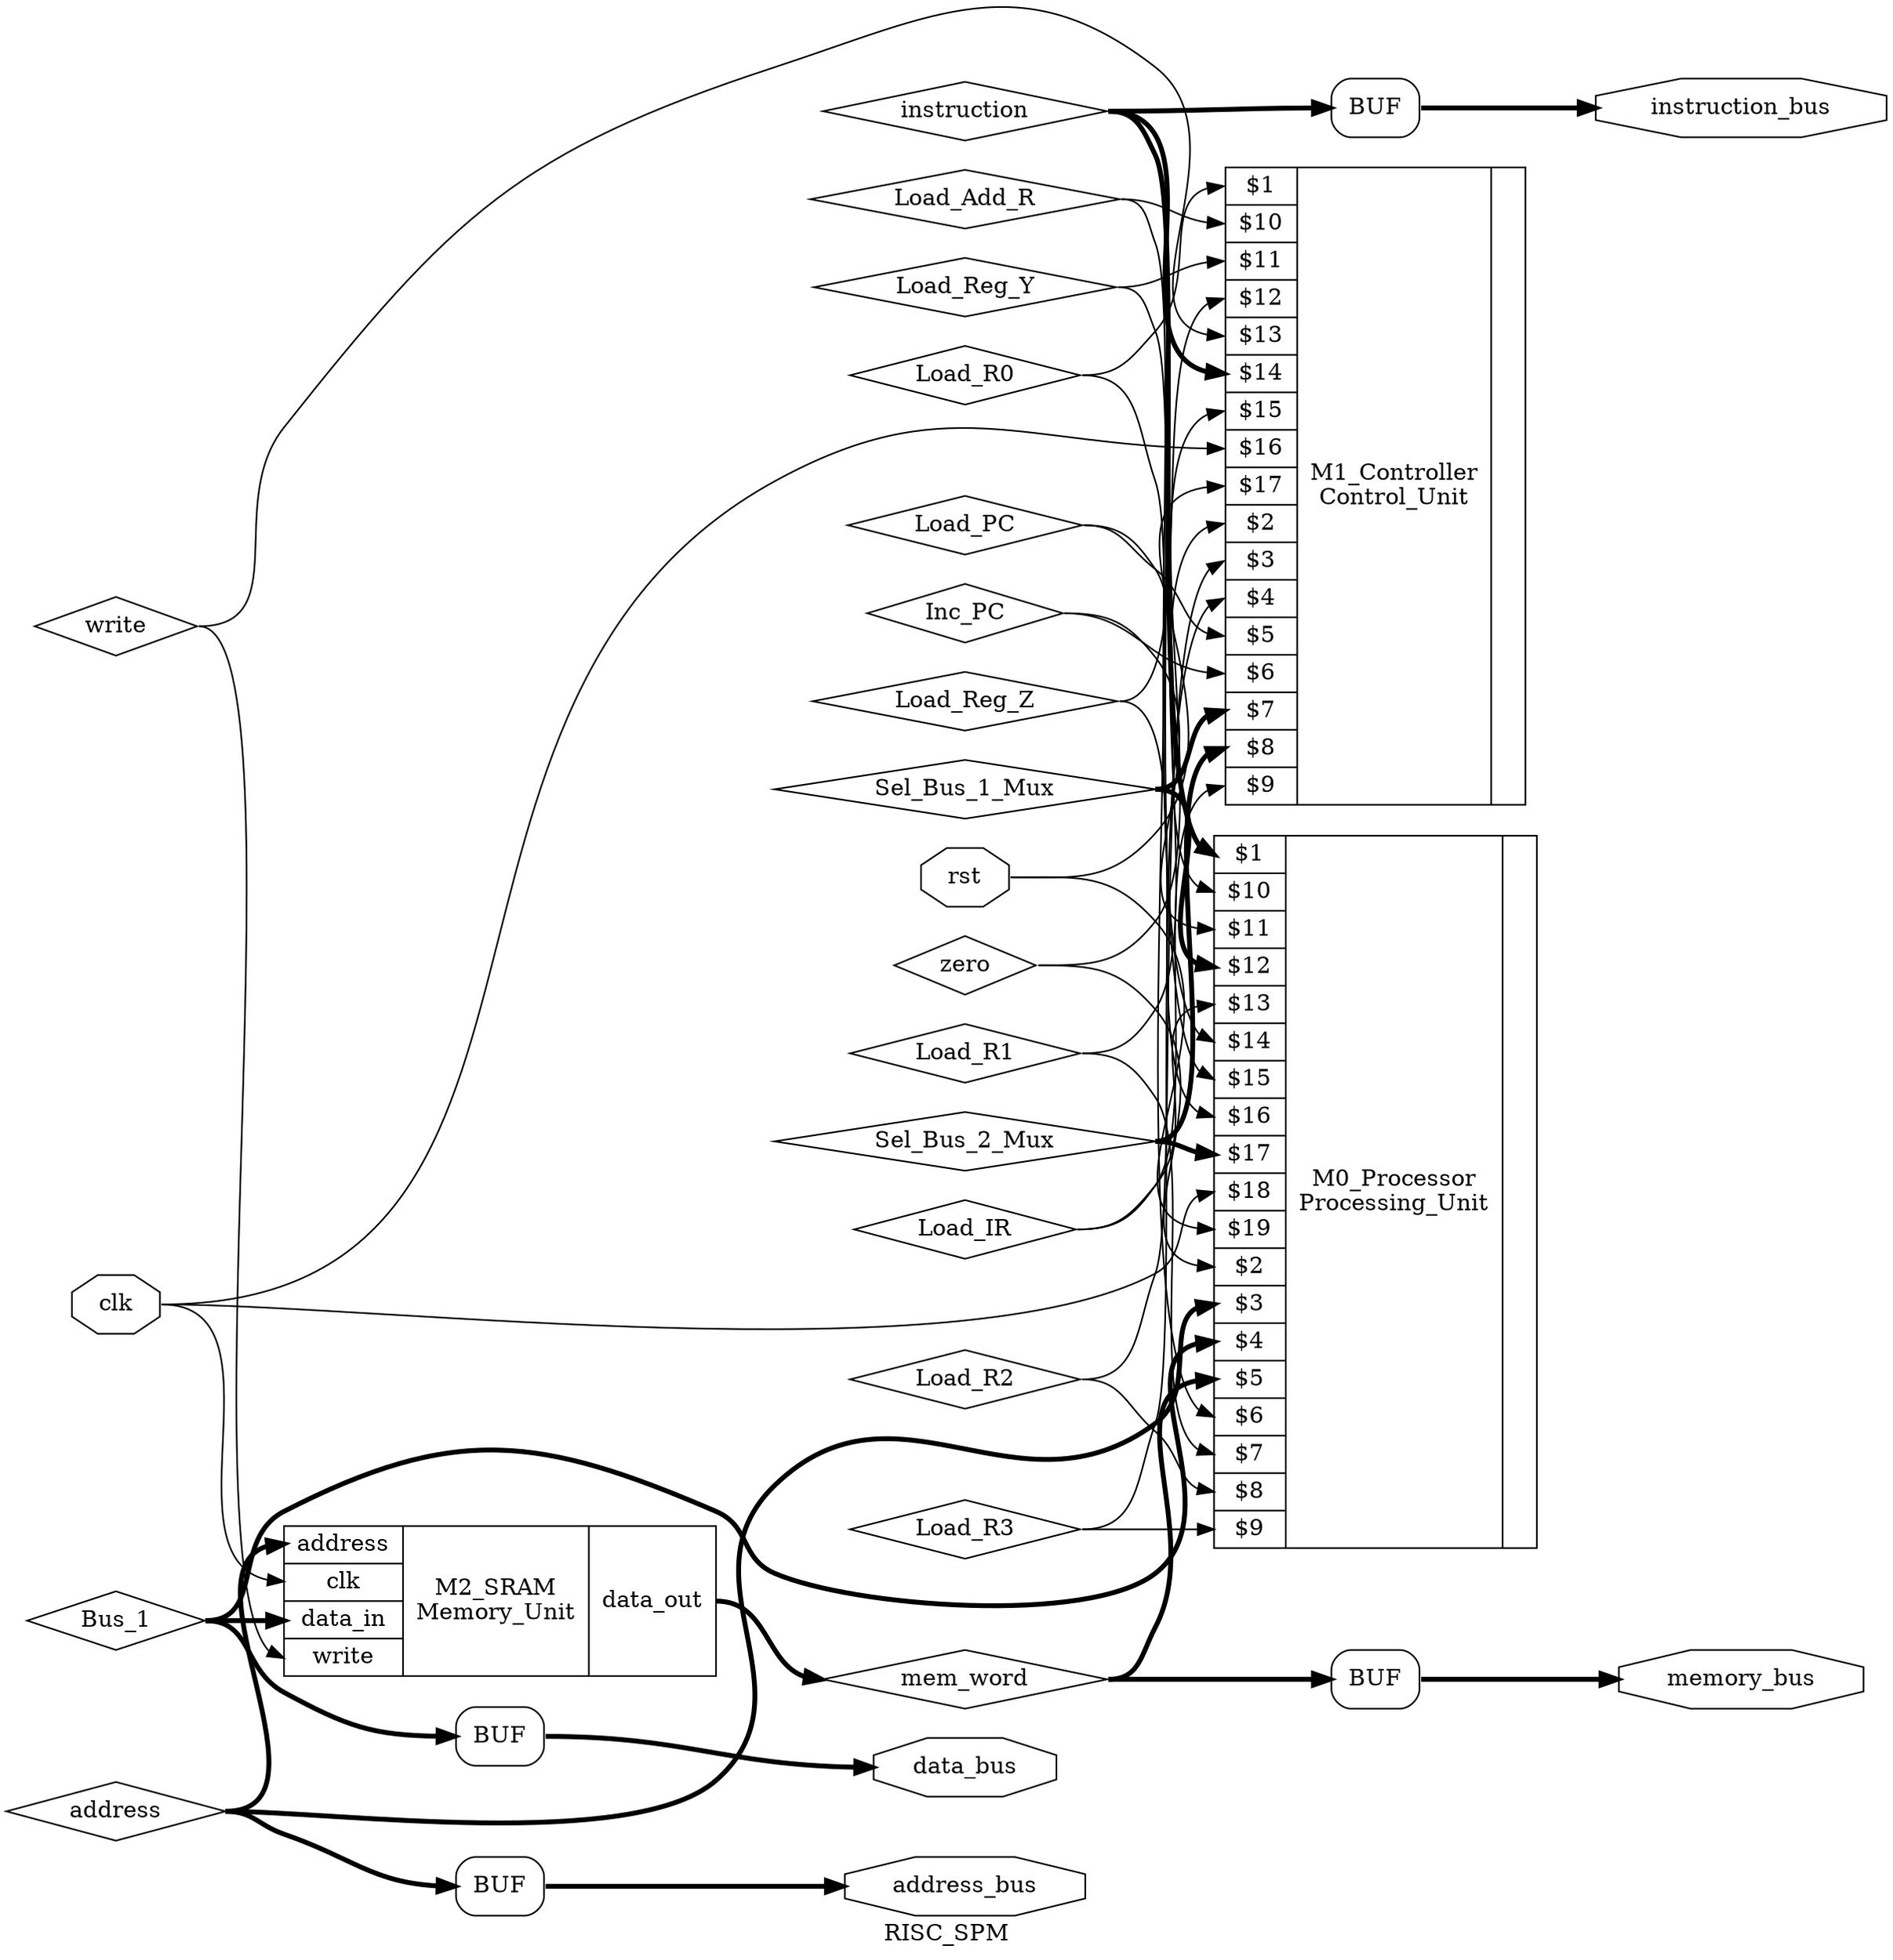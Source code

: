 digraph "RISC_SPM" {
label="RISC_SPM";
rankdir="LR";
remincross=true;
n1 [ shape=diamond, label="write", color="black", fontcolor="black" ];
n2 [ shape=diamond, label="Load_Reg_Z", color="black", fontcolor="black" ];
n3 [ shape=diamond, label="Load_Reg_Y", color="black", fontcolor="black" ];
n4 [ shape=diamond, label="Load_Add_R", color="black", fontcolor="black" ];
n5 [ shape=diamond, label="Load_IR", color="black", fontcolor="black" ];
n6 [ shape=diamond, label="Inc_PC", color="black", fontcolor="black" ];
n7 [ shape=diamond, label="Load_PC", color="black", fontcolor="black" ];
n8 [ shape=diamond, label="Load_R3", color="black", fontcolor="black" ];
n9 [ shape=diamond, label="Load_R2", color="black", fontcolor="black" ];
n10 [ shape=diamond, label="Load_R1", color="black", fontcolor="black" ];
n11 [ shape=diamond, label="Load_R0", color="black", fontcolor="black" ];
n12 [ shape=diamond, label="mem_word", color="black", fontcolor="black" ];
n13 [ shape=diamond, label="Bus_1", color="black", fontcolor="black" ];
n14 [ shape=diamond, label="address", color="black", fontcolor="black" ];
n15 [ shape=diamond, label="instruction", color="black", fontcolor="black" ];
n16 [ shape=diamond, label="zero", color="black", fontcolor="black" ];
n17 [ shape=diamond, label="Sel_Bus_2_Mux", color="black", fontcolor="black" ];
n18 [ shape=diamond, label="Sel_Bus_1_Mux", color="black", fontcolor="black" ];
n19 [ shape=octagon, label="instruction_bus", color="black", fontcolor="black" ];
n20 [ shape=octagon, label="memory_bus", color="black", fontcolor="black" ];
n21 [ shape=octagon, label="address_bus", color="black", fontcolor="black" ];
n22 [ shape=octagon, label="data_bus", color="black", fontcolor="black" ];
n23 [ shape=octagon, label="rst", color="black", fontcolor="black" ];
n24 [ shape=octagon, label="clk", color="black", fontcolor="black" ];
c27 [ shape=record, label="{{<p14> address|<p24> clk|<p25> data_in|<p1> write}|M2_SRAM\nMemory_Unit|{<p26> data_out}}" ];
c45 [ shape=record, label="{{<p28> $1|<p29> $10|<p30> $11|<p31> $12|<p32> $13|<p33> $14|<p34> $15|<p35> $16|<p36> $17|<p37> $2|<p38> $3|<p39> $4|<p40> $5|<p41> $6|<p42> $7|<p43> $8|<p44> $9}|M1_Controller\nControl_Unit|{}}" ];
c48 [ shape=record, label="{{<p28> $1|<p29> $10|<p30> $11|<p31> $12|<p32> $13|<p33> $14|<p34> $15|<p35> $16|<p36> $17|<p46> $18|<p47> $19|<p37> $2|<p38> $3|<p39> $4|<p40> $5|<p41> $6|<p42> $7|<p43> $8|<p44> $9}|M0_Processor\nProcessing_Unit|{}}" ];
x0 [shape=box, style=rounded, label="BUF"];
x1 [shape=box, style=rounded, label="BUF"];
x2 [shape=box, style=rounded, label="BUF"];
x3 [shape=box, style=rounded, label="BUF"];
n1:e -> c27:p1:w [color="black", label=""];
n1:e -> c45:p32:w [color="black", label=""];
n10:e -> c45:p37:w [color="black", label=""];
n10:e -> c48:p42:w [color="black", label=""];
n11:e -> c45:p28:w [color="black", label=""];
n11:e -> c48:p41:w [color="black", label=""];
c27:p26:e -> n12:w [color="black", style="setlinewidth(3)", label=""];
n12:e -> c48:p40:w [color="black", style="setlinewidth(3)", label=""];
n12:e -> x2:w:w [color="black", style="setlinewidth(3)", label=""];
n13:e -> c27:p25:w [color="black", style="setlinewidth(3)", label=""];
n13:e -> c48:p39:w [color="black", style="setlinewidth(3)", label=""];
n13:e -> x0:w:w [color="black", style="setlinewidth(3)", label=""];
n14:e -> c27:p14:w [color="black", style="setlinewidth(3)", label=""];
n14:e -> c48:p38:w [color="black", style="setlinewidth(3)", label=""];
n14:e -> x1:w:w [color="black", style="setlinewidth(3)", label=""];
n15:e -> c45:p33:w [color="black", style="setlinewidth(3)", label=""];
n15:e -> c48:p28:w [color="black", style="setlinewidth(3)", label=""];
n15:e -> x3:w:w [color="black", style="setlinewidth(3)", label=""];
n16:e -> c45:p34:w [color="black", label=""];
n16:e -> c48:p37:w [color="black", label=""];
n17:e -> c45:p43:w [color="black", style="setlinewidth(3)", label=""];
n17:e -> c48:p36:w [color="black", style="setlinewidth(3)", label=""];
n18:e -> c45:p42:w [color="black", style="setlinewidth(3)", label=""];
n18:e -> c48:p31:w [color="black", style="setlinewidth(3)", label=""];
x3:e:e -> n19:w [color="black", style="setlinewidth(3)", label=""];
n2:e -> c45:p31:w [color="black", label=""];
n2:e -> c48:p35:w [color="black", label=""];
x2:e:e -> n20:w [color="black", style="setlinewidth(3)", label=""];
x1:e:e -> n21:w [color="black", style="setlinewidth(3)", label=""];
x0:e:e -> n22:w [color="black", style="setlinewidth(3)", label=""];
n23:e -> c45:p36:w [color="black", label=""];
n23:e -> c48:p47:w [color="black", label=""];
n24:e -> c27:p24:w [color="black", label=""];
n24:e -> c45:p35:w [color="black", label=""];
n24:e -> c48:p46:w [color="black", label=""];
n3:e -> c45:p30:w [color="black", label=""];
n3:e -> c48:p34:w [color="black", label=""];
n4:e -> c45:p29:w [color="black", label=""];
n4:e -> c48:p33:w [color="black", label=""];
n5:e -> c45:p44:w [color="black", label=""];
n5:e -> c48:p32:w [color="black", label=""];
n6:e -> c45:p41:w [color="black", label=""];
n6:e -> c48:p30:w [color="black", label=""];
n7:e -> c45:p40:w [color="black", label=""];
n7:e -> c48:p29:w [color="black", label=""];
n8:e -> c45:p39:w [color="black", label=""];
n8:e -> c48:p44:w [color="black", label=""];
n9:e -> c45:p38:w [color="black", label=""];
n9:e -> c48:p43:w [color="black", label=""];
}
